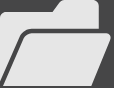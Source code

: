 <mxfile version="24.4.0" type="device">
  <diagram name="第 1 页" id="ewl9boTtj5eG1xmZE2dz">
    <mxGraphModel dx="117" dy="75" grid="1" gridSize="3.937" guides="1" tooltips="1" connect="1" arrows="1" fold="1" page="1" pageScale="1" pageWidth="60" pageHeight="48" background="#464647" math="0" shadow="0">
      <root>
        <mxCell id="0" />
        <mxCell id="1" parent="0" />
        <mxCell id="Qx5aouD3Gt9WSdJ8F9J7-1" value="" style="sketch=0;pointerEvents=1;shadow=0;dashed=0;html=1;strokeColor=none;fillColor=#E6E6E6;labelPosition=center;verticalLabelPosition=bottom;verticalAlign=top;outlineConnect=0;align=center;shape=mxgraph.office.concepts.folder_open;" vertex="1" parent="1">
          <mxGeometry x="2" y="3" width="56" height="43" as="geometry" />
        </mxCell>
      </root>
    </mxGraphModel>
  </diagram>
</mxfile>
